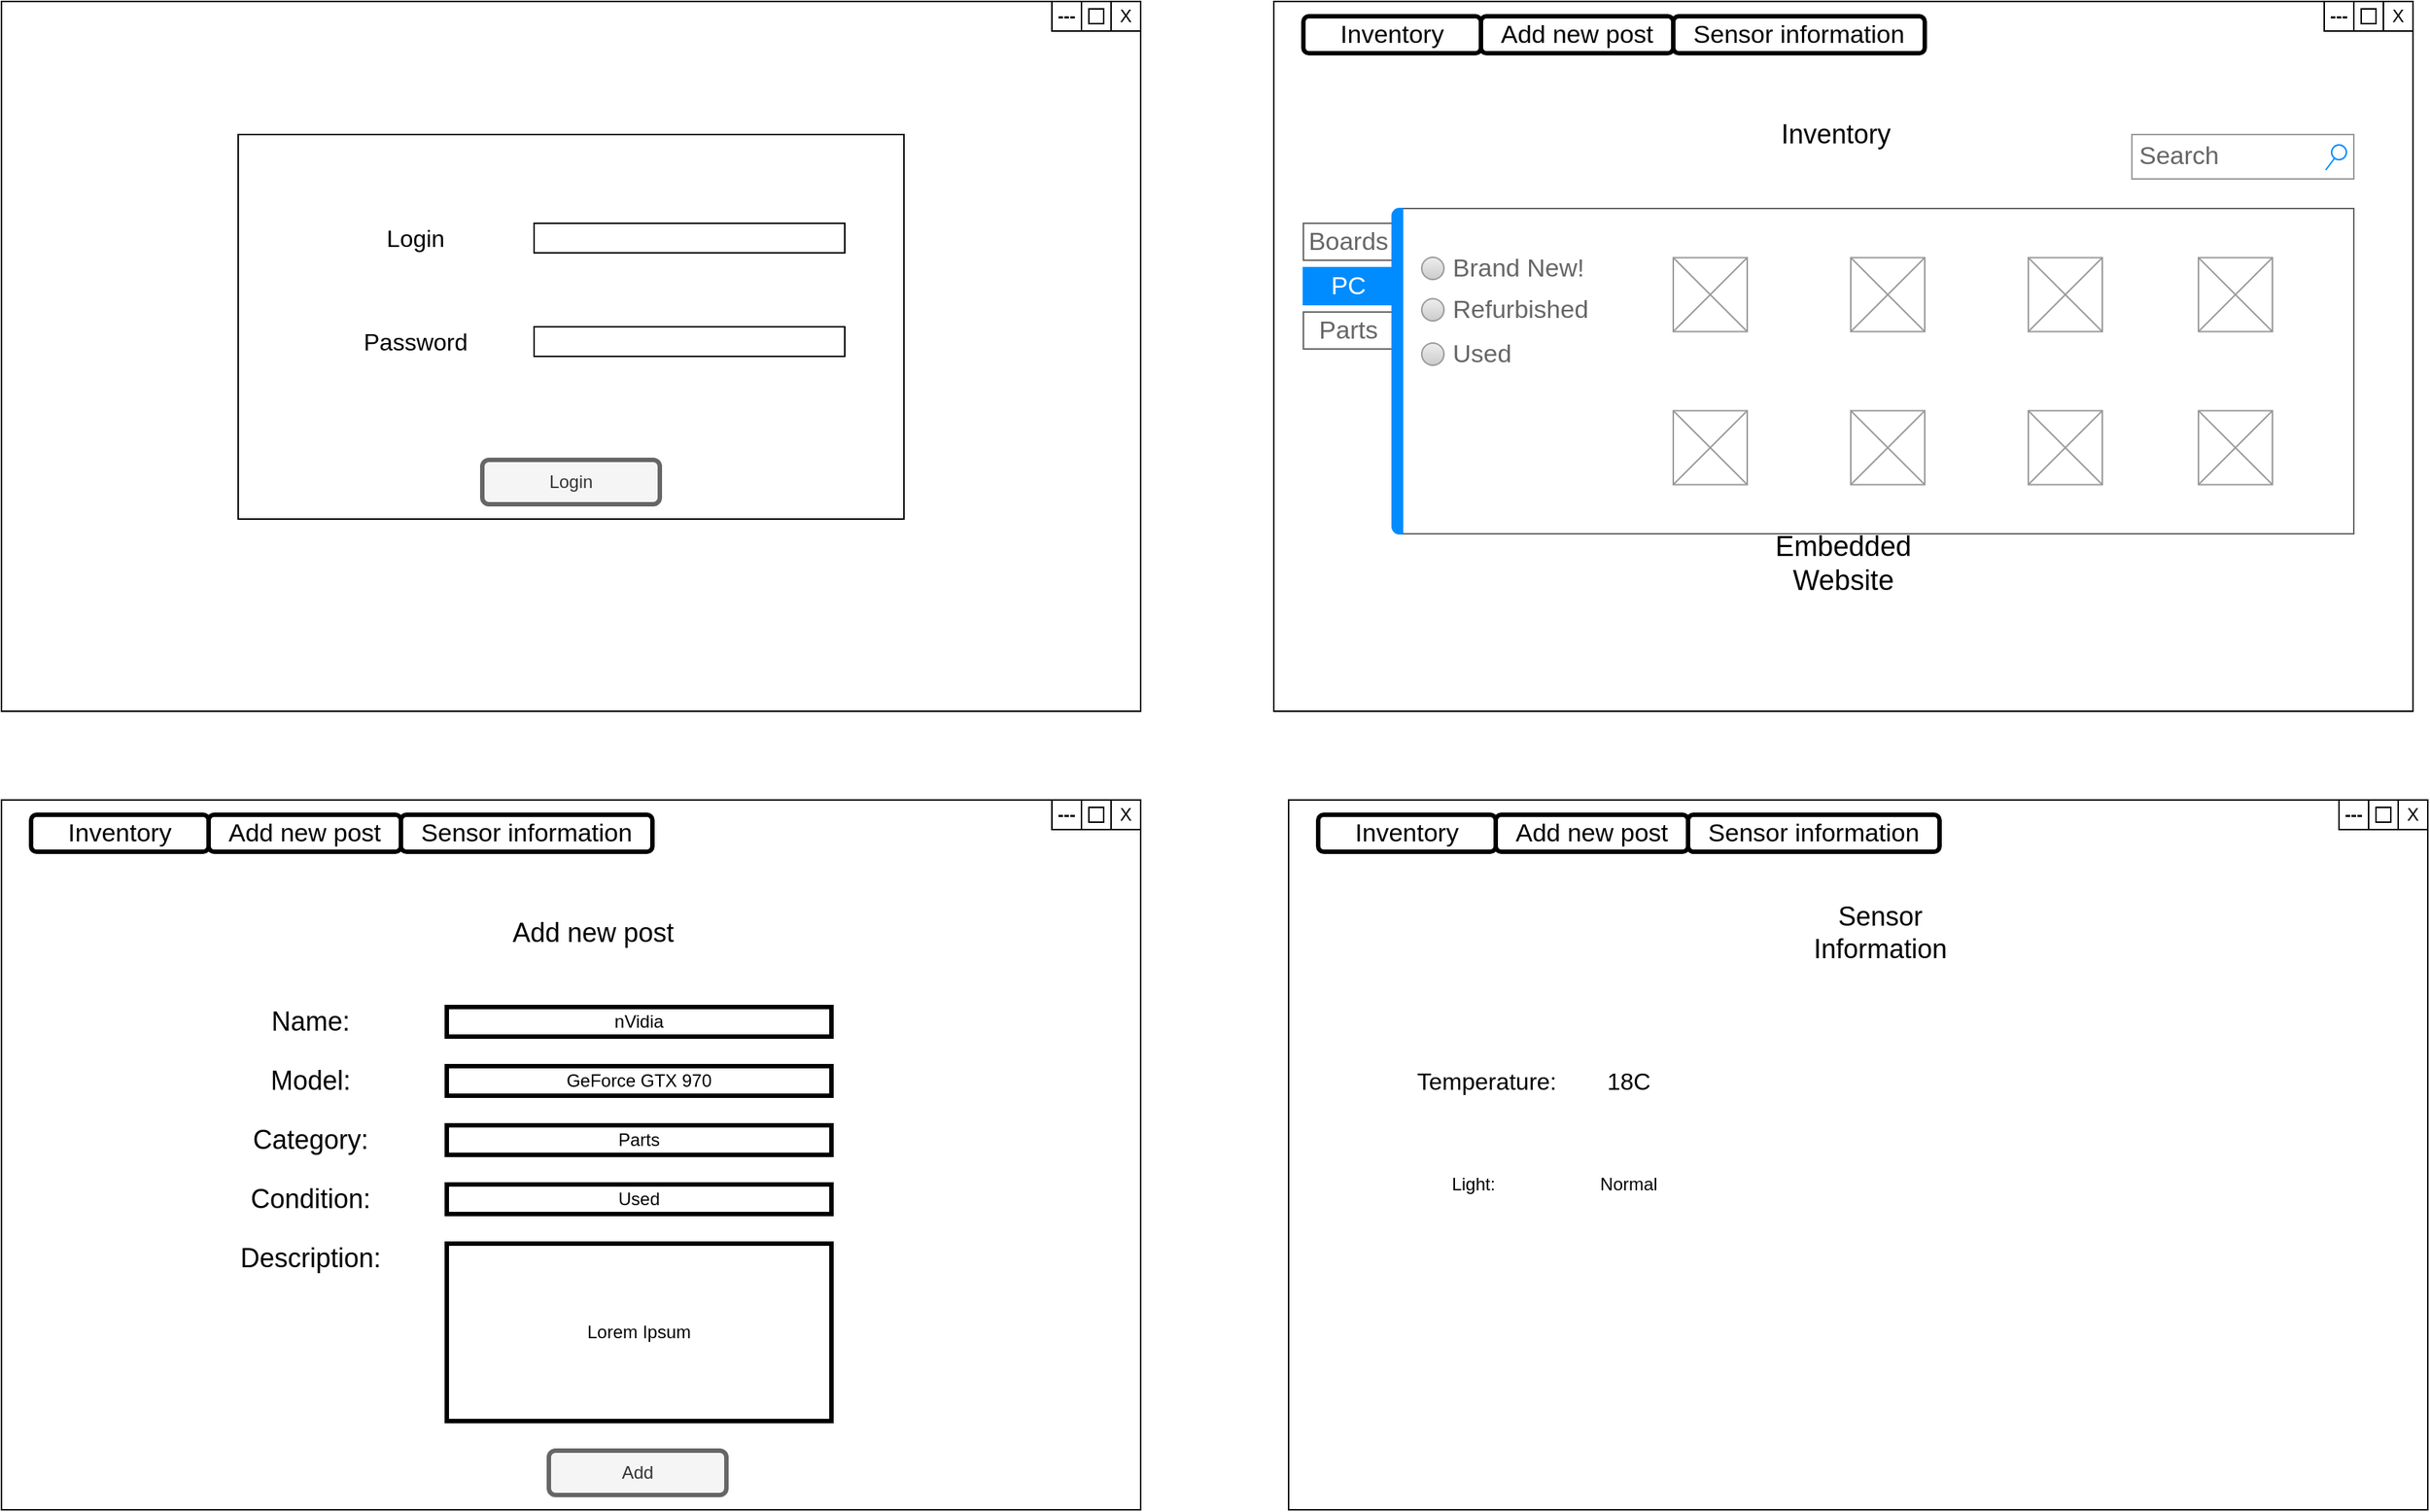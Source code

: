 <mxfile version="13.1.14" type="device"><diagram id="WeY0EhL6Fy21PxUxeS_V" name="Page-1"><mxGraphModel dx="1842" dy="849" grid="1" gridSize="10" guides="1" tooltips="1" connect="1" arrows="1" fold="1" page="1" pageScale="1" pageWidth="850" pageHeight="1100" math="0" shadow="0"><root><mxCell id="0"/><mxCell id="1" parent="0"/><mxCell id="MW_IXhuHUZxPBAkfMurj-12" value="" style="group" parent="1" vertex="1" connectable="0"><mxGeometry x="20" y="150" width="770" height="480" as="geometry"/></mxCell><mxCell id="MW_IXhuHUZxPBAkfMurj-2" value="" style="rounded=0;whiteSpace=wrap;html=1;" parent="MW_IXhuHUZxPBAkfMurj-12" vertex="1"><mxGeometry width="770" height="480" as="geometry"/></mxCell><mxCell id="MW_IXhuHUZxPBAkfMurj-10" value="" style="group" parent="MW_IXhuHUZxPBAkfMurj-12" vertex="1" connectable="0"><mxGeometry x="710" width="60" height="20" as="geometry"/></mxCell><mxCell id="MW_IXhuHUZxPBAkfMurj-3" value="X" style="rounded=0;whiteSpace=wrap;html=1;" parent="MW_IXhuHUZxPBAkfMurj-10" vertex="1"><mxGeometry x="40" width="20" height="20" as="geometry"/></mxCell><mxCell id="MW_IXhuHUZxPBAkfMurj-4" value="" style="rounded=0;whiteSpace=wrap;html=1;" parent="MW_IXhuHUZxPBAkfMurj-10" vertex="1"><mxGeometry x="20" width="20" height="20" as="geometry"/></mxCell><mxCell id="MW_IXhuHUZxPBAkfMurj-5" value="&lt;b&gt;---&lt;/b&gt;" style="rounded=0;whiteSpace=wrap;html=1;" parent="MW_IXhuHUZxPBAkfMurj-10" vertex="1"><mxGeometry width="20" height="20" as="geometry"/></mxCell><mxCell id="MW_IXhuHUZxPBAkfMurj-7" value="" style="rounded=0;whiteSpace=wrap;html=1;" parent="MW_IXhuHUZxPBAkfMurj-10" vertex="1"><mxGeometry x="25" y="5" width="10" height="10" as="geometry"/></mxCell><mxCell id="MW_IXhuHUZxPBAkfMurj-20" value="" style="rounded=0;whiteSpace=wrap;html=1;" parent="MW_IXhuHUZxPBAkfMurj-12" vertex="1"><mxGeometry x="160" y="90" width="450" height="260" as="geometry"/></mxCell><mxCell id="MW_IXhuHUZxPBAkfMurj-21" value="" style="rounded=0;whiteSpace=wrap;html=1;" parent="MW_IXhuHUZxPBAkfMurj-12" vertex="1"><mxGeometry x="360" y="150" width="210" height="20" as="geometry"/></mxCell><mxCell id="MW_IXhuHUZxPBAkfMurj-22" value="" style="rounded=0;whiteSpace=wrap;html=1;" parent="MW_IXhuHUZxPBAkfMurj-12" vertex="1"><mxGeometry x="360" y="220" width="210" height="20" as="geometry"/></mxCell><mxCell id="MW_IXhuHUZxPBAkfMurj-23" value="&lt;font style=&quot;font-size: 16px&quot;&gt;Login&lt;/font&gt;" style="text;html=1;strokeColor=none;fillColor=none;align=center;verticalAlign=middle;whiteSpace=wrap;rounded=0;" parent="MW_IXhuHUZxPBAkfMurj-12" vertex="1"><mxGeometry x="260" y="150" width="40" height="20" as="geometry"/></mxCell><mxCell id="MW_IXhuHUZxPBAkfMurj-24" value="&lt;font style=&quot;font-size: 16px&quot;&gt;Password&lt;/font&gt;" style="text;html=1;strokeColor=none;fillColor=none;align=center;verticalAlign=middle;whiteSpace=wrap;rounded=0;" parent="MW_IXhuHUZxPBAkfMurj-12" vertex="1"><mxGeometry x="260" y="220" width="40" height="20" as="geometry"/></mxCell><mxCell id="MW_IXhuHUZxPBAkfMurj-25" value="Login" style="rounded=1;whiteSpace=wrap;html=1;fillColor=#f5f5f5;strokeColor=#666666;fontColor=#333333;strokeWidth=3;" parent="MW_IXhuHUZxPBAkfMurj-12" vertex="1"><mxGeometry x="325" y="310" width="120" height="30" as="geometry"/></mxCell><mxCell id="MW_IXhuHUZxPBAkfMurj-38" value="" style="rounded=0;whiteSpace=wrap;html=1;" parent="1" vertex="1"><mxGeometry x="880" y="150" width="770" height="480" as="geometry"/></mxCell><mxCell id="MW_IXhuHUZxPBAkfMurj-39" value="" style="group" parent="1" vertex="1" connectable="0"><mxGeometry x="1590" y="150" width="60" height="20" as="geometry"/></mxCell><mxCell id="MW_IXhuHUZxPBAkfMurj-40" value="X" style="rounded=0;whiteSpace=wrap;html=1;" parent="MW_IXhuHUZxPBAkfMurj-39" vertex="1"><mxGeometry x="40" width="20" height="20" as="geometry"/></mxCell><mxCell id="MW_IXhuHUZxPBAkfMurj-41" value="" style="rounded=0;whiteSpace=wrap;html=1;" parent="MW_IXhuHUZxPBAkfMurj-39" vertex="1"><mxGeometry x="20" width="20" height="20" as="geometry"/></mxCell><mxCell id="MW_IXhuHUZxPBAkfMurj-42" value="&lt;b&gt;---&lt;/b&gt;" style="rounded=0;whiteSpace=wrap;html=1;" parent="MW_IXhuHUZxPBAkfMurj-39" vertex="1"><mxGeometry width="20" height="20" as="geometry"/></mxCell><mxCell id="MW_IXhuHUZxPBAkfMurj-43" value="" style="rounded=0;whiteSpace=wrap;html=1;" parent="MW_IXhuHUZxPBAkfMurj-39" vertex="1"><mxGeometry x="25" y="5" width="10" height="10" as="geometry"/></mxCell><mxCell id="MW_IXhuHUZxPBAkfMurj-49" value="" style="strokeWidth=1;shadow=0;dashed=0;align=center;html=1;shape=mxgraph.mockup.containers.marginRect2;rectMarginLeft=67;strokeColor=#666666;gradientColor=none;fontFamily=Helvetica;" parent="1" vertex="1"><mxGeometry x="900" y="290" width="710" height="220" as="geometry"/></mxCell><mxCell id="MW_IXhuHUZxPBAkfMurj-50" value="Boards" style="strokeColor=inherit;fillColor=inherit;gradientColor=inherit;strokeWidth=1;shadow=0;dashed=0;align=center;html=1;shape=mxgraph.mockup.containers.rrect;rSize=0;fontSize=17;fontColor=#666666;" parent="MW_IXhuHUZxPBAkfMurj-49" vertex="1"><mxGeometry width="60" height="25" relative="1" as="geometry"><mxPoint y="10" as="offset"/></mxGeometry></mxCell><mxCell id="MW_IXhuHUZxPBAkfMurj-51" value="PC" style="strokeWidth=1;shadow=0;dashed=0;align=center;html=1;shape=mxgraph.mockup.containers.rrect;rSize=0;fontSize=17;fontColor=#ffffff;strokeColor=#008cff;fillColor=#008cff;" parent="MW_IXhuHUZxPBAkfMurj-49" vertex="1"><mxGeometry width="60" height="25" relative="1" as="geometry"><mxPoint y="40" as="offset"/></mxGeometry></mxCell><mxCell id="MW_IXhuHUZxPBAkfMurj-52" value="Parts" style="strokeColor=inherit;fillColor=inherit;gradientColor=inherit;strokeWidth=1;shadow=0;dashed=0;align=center;html=1;shape=mxgraph.mockup.containers.rrect;rSize=0;fontSize=17;fontColor=#666666;" parent="MW_IXhuHUZxPBAkfMurj-49" vertex="1"><mxGeometry width="60" height="25" relative="1" as="geometry"><mxPoint y="70" as="offset"/></mxGeometry></mxCell><mxCell id="MW_IXhuHUZxPBAkfMurj-53" value="" style="strokeWidth=1;shadow=0;dashed=0;align=center;html=1;shape=mxgraph.mockup.containers.leftButton;rSize=5;strokeColor=#008cff;fillColor=#008cff;resizeHeight=1;movable=0;deletable=0;" parent="MW_IXhuHUZxPBAkfMurj-49" vertex="1"><mxGeometry width="7" height="220.0" relative="1" as="geometry"><mxPoint x="60" as="offset"/></mxGeometry></mxCell><mxCell id="MW_IXhuHUZxPBAkfMurj-54" value="" style="verticalLabelPosition=bottom;shadow=0;dashed=0;align=center;html=1;verticalAlign=top;strokeWidth=1;shape=mxgraph.mockup.graphics.simpleIcon;strokeColor=#999999;fillColor=#ffffff;fontFamily=Helvetica;" parent="MW_IXhuHUZxPBAkfMurj-49" vertex="1"><mxGeometry x="370" y="33.25" width="50" height="50" as="geometry"/></mxCell><mxCell id="MW_IXhuHUZxPBAkfMurj-55" value="" style="verticalLabelPosition=bottom;shadow=0;dashed=0;align=center;html=1;verticalAlign=top;strokeWidth=1;shape=mxgraph.mockup.graphics.simpleIcon;strokeColor=#999999;fillColor=#ffffff;fontFamily=Helvetica;" parent="MW_IXhuHUZxPBAkfMurj-49" vertex="1"><mxGeometry x="490" y="33.25" width="50" height="50" as="geometry"/></mxCell><mxCell id="MW_IXhuHUZxPBAkfMurj-56" value="" style="verticalLabelPosition=bottom;shadow=0;dashed=0;align=center;html=1;verticalAlign=top;strokeWidth=1;shape=mxgraph.mockup.graphics.simpleIcon;strokeColor=#999999;fillColor=#ffffff;fontFamily=Helvetica;" parent="MW_IXhuHUZxPBAkfMurj-49" vertex="1"><mxGeometry x="605" y="33.25" width="50" height="50" as="geometry"/></mxCell><mxCell id="MW_IXhuHUZxPBAkfMurj-57" value="" style="verticalLabelPosition=bottom;shadow=0;dashed=0;align=center;html=1;verticalAlign=top;strokeWidth=1;shape=mxgraph.mockup.graphics.simpleIcon;strokeColor=#999999;fillColor=#ffffff;fontFamily=Helvetica;" parent="MW_IXhuHUZxPBAkfMurj-49" vertex="1"><mxGeometry x="370" y="136.75" width="50" height="50" as="geometry"/></mxCell><mxCell id="MW_IXhuHUZxPBAkfMurj-58" value="" style="verticalLabelPosition=bottom;shadow=0;dashed=0;align=center;html=1;verticalAlign=top;strokeWidth=1;shape=mxgraph.mockup.graphics.simpleIcon;strokeColor=#999999;fillColor=#ffffff;fontFamily=Helvetica;" parent="MW_IXhuHUZxPBAkfMurj-49" vertex="1"><mxGeometry x="490" y="136.75" width="50" height="50" as="geometry"/></mxCell><mxCell id="MW_IXhuHUZxPBAkfMurj-59" value="" style="verticalLabelPosition=bottom;shadow=0;dashed=0;align=center;html=1;verticalAlign=top;strokeWidth=1;shape=mxgraph.mockup.graphics.simpleIcon;strokeColor=#999999;fillColor=#ffffff;fontFamily=Helvetica;" parent="MW_IXhuHUZxPBAkfMurj-49" vertex="1"><mxGeometry x="605" y="136.75" width="50" height="50" as="geometry"/></mxCell><mxCell id="MW_IXhuHUZxPBAkfMurj-60" value="" style="verticalLabelPosition=bottom;shadow=0;dashed=0;align=center;html=1;verticalAlign=top;strokeWidth=1;shape=mxgraph.mockup.graphics.simpleIcon;strokeColor=#999999;fillColor=#ffffff;fontFamily=Helvetica;" parent="MW_IXhuHUZxPBAkfMurj-49" vertex="1"><mxGeometry x="250" y="33.25" width="50" height="50" as="geometry"/></mxCell><mxCell id="MW_IXhuHUZxPBAkfMurj-61" value="" style="verticalLabelPosition=bottom;shadow=0;dashed=0;align=center;html=1;verticalAlign=top;strokeWidth=1;shape=mxgraph.mockup.graphics.simpleIcon;strokeColor=#999999;fillColor=#ffffff;fontFamily=Helvetica;" parent="MW_IXhuHUZxPBAkfMurj-49" vertex="1"><mxGeometry x="250" y="136.75" width="50" height="50" as="geometry"/></mxCell><mxCell id="MW_IXhuHUZxPBAkfMurj-62" value="Brand New!" style="shape=ellipse;fillColor=#eeeeee;strokeColor=#999999;gradientColor=#cccccc;html=1;align=left;spacingLeft=4;fontSize=17;fontColor=#666666;labelPosition=right;shadow=0;" parent="MW_IXhuHUZxPBAkfMurj-49" vertex="1"><mxGeometry x="80" y="33" width="15" height="15" as="geometry"/></mxCell><mxCell id="MW_IXhuHUZxPBAkfMurj-63" value="Refurbished" style="shape=ellipse;fillColor=#eeeeee;strokeColor=#999999;gradientColor=#cccccc;html=1;align=left;spacingLeft=4;fontSize=17;fontColor=#666666;labelPosition=right;shadow=0;" parent="MW_IXhuHUZxPBAkfMurj-49" vertex="1"><mxGeometry x="80" y="61" width="15" height="15" as="geometry"/></mxCell><mxCell id="MW_IXhuHUZxPBAkfMurj-64" value="Used" style="shape=ellipse;fillColor=#eeeeee;strokeColor=#999999;gradientColor=#cccccc;html=1;align=left;spacingLeft=4;fontSize=17;fontColor=#666666;labelPosition=right;shadow=0;" parent="MW_IXhuHUZxPBAkfMurj-49" vertex="1"><mxGeometry x="80" y="91" width="15" height="15" as="geometry"/></mxCell><mxCell id="MW_IXhuHUZxPBAkfMurj-65" value="Search" style="strokeWidth=1;shadow=0;dashed=0;align=center;html=1;shape=mxgraph.mockup.forms.searchBox;strokeColor=#999999;mainText=;strokeColor2=#008cff;fontColor=#666666;fontSize=17;align=left;spacingLeft=3;" parent="1" vertex="1"><mxGeometry x="1460" y="240" width="150" height="30" as="geometry"/></mxCell><mxCell id="MW_IXhuHUZxPBAkfMurj-66" value="&lt;font style=&quot;font-size: 19px&quot;&gt;Embedded Website&lt;/font&gt;" style="text;html=1;strokeColor=none;fillColor=none;align=center;verticalAlign=middle;whiteSpace=wrap;rounded=0;" parent="1" vertex="1"><mxGeometry x="1245" y="520" width="40" height="20" as="geometry"/></mxCell><mxCell id="MW_IXhuHUZxPBAkfMurj-85" value="&lt;font style=&quot;font-size: 17px&quot;&gt;Inventory&lt;/font&gt;" style="rounded=1;whiteSpace=wrap;html=1;strokeWidth=3;" parent="1" vertex="1"><mxGeometry x="900" y="160" width="120" height="25" as="geometry"/></mxCell><mxCell id="MW_IXhuHUZxPBAkfMurj-87" value="&lt;font style=&quot;font-size: 17px&quot;&gt;Add new post&lt;/font&gt;" style="rounded=1;whiteSpace=wrap;html=1;strokeWidth=3;" parent="1" vertex="1"><mxGeometry x="1020" y="160" width="130" height="25" as="geometry"/></mxCell><mxCell id="MW_IXhuHUZxPBAkfMurj-88" value="&lt;font style=&quot;font-size: 17px&quot;&gt;Sensor information&lt;/font&gt;" style="rounded=1;whiteSpace=wrap;html=1;strokeWidth=3;" parent="1" vertex="1"><mxGeometry x="1150" y="160" width="170" height="25" as="geometry"/></mxCell><mxCell id="MW_IXhuHUZxPBAkfMurj-89" value="&lt;font style=&quot;font-size: 18px&quot;&gt;Inventory&lt;/font&gt;" style="text;html=1;strokeColor=none;fillColor=none;align=center;verticalAlign=middle;whiteSpace=wrap;rounded=0;" parent="1" vertex="1"><mxGeometry x="1240" y="230" width="40" height="20" as="geometry"/></mxCell><mxCell id="MW_IXhuHUZxPBAkfMurj-90" value="" style="rounded=0;whiteSpace=wrap;html=1;" parent="1" vertex="1"><mxGeometry x="20" y="690" width="770" height="480" as="geometry"/></mxCell><mxCell id="MW_IXhuHUZxPBAkfMurj-91" value="" style="group" parent="1" vertex="1" connectable="0"><mxGeometry x="730" y="690" width="60" height="20" as="geometry"/></mxCell><mxCell id="MW_IXhuHUZxPBAkfMurj-92" value="X" style="rounded=0;whiteSpace=wrap;html=1;" parent="MW_IXhuHUZxPBAkfMurj-91" vertex="1"><mxGeometry x="40" width="20" height="20" as="geometry"/></mxCell><mxCell id="MW_IXhuHUZxPBAkfMurj-93" value="" style="rounded=0;whiteSpace=wrap;html=1;" parent="MW_IXhuHUZxPBAkfMurj-91" vertex="1"><mxGeometry x="20" width="20" height="20" as="geometry"/></mxCell><mxCell id="MW_IXhuHUZxPBAkfMurj-94" value="&lt;b&gt;---&lt;/b&gt;" style="rounded=0;whiteSpace=wrap;html=1;" parent="MW_IXhuHUZxPBAkfMurj-91" vertex="1"><mxGeometry width="20" height="20" as="geometry"/></mxCell><mxCell id="MW_IXhuHUZxPBAkfMurj-95" value="" style="rounded=0;whiteSpace=wrap;html=1;" parent="MW_IXhuHUZxPBAkfMurj-91" vertex="1"><mxGeometry x="25" y="5" width="10" height="10" as="geometry"/></mxCell><mxCell id="MW_IXhuHUZxPBAkfMurj-114" value="&lt;font style=&quot;font-size: 17px&quot;&gt;Inventory&lt;/font&gt;" style="rounded=1;whiteSpace=wrap;html=1;strokeWidth=3;" parent="1" vertex="1"><mxGeometry x="40" y="700" width="120" height="25" as="geometry"/></mxCell><mxCell id="MW_IXhuHUZxPBAkfMurj-115" value="&lt;font style=&quot;font-size: 17px&quot;&gt;Add new post&lt;/font&gt;" style="rounded=1;whiteSpace=wrap;html=1;strokeWidth=3;" parent="1" vertex="1"><mxGeometry x="160" y="700" width="130" height="25" as="geometry"/></mxCell><mxCell id="MW_IXhuHUZxPBAkfMurj-116" value="&lt;font style=&quot;font-size: 17px&quot;&gt;Sensor information&lt;/font&gt;" style="rounded=1;whiteSpace=wrap;html=1;strokeWidth=3;" parent="1" vertex="1"><mxGeometry x="290" y="700" width="170" height="25" as="geometry"/></mxCell><mxCell id="MW_IXhuHUZxPBAkfMurj-117" value="&lt;font style=&quot;font-size: 18px&quot;&gt;Add new post&lt;/font&gt;" style="text;html=1;strokeColor=none;fillColor=none;align=center;verticalAlign=middle;whiteSpace=wrap;rounded=0;" parent="1" vertex="1"><mxGeometry x="350" y="770" width="140" height="20" as="geometry"/></mxCell><mxCell id="MW_IXhuHUZxPBAkfMurj-118" value="&lt;font style=&quot;font-size: 18px&quot;&gt;Name:&lt;/font&gt;" style="text;html=1;strokeColor=none;fillColor=none;align=center;verticalAlign=middle;whiteSpace=wrap;rounded=0;" parent="1" vertex="1"><mxGeometry x="209" y="830" width="40" height="20" as="geometry"/></mxCell><mxCell id="MW_IXhuHUZxPBAkfMurj-119" value="&lt;font style=&quot;font-size: 18px&quot;&gt;Model:&lt;/font&gt;" style="text;html=1;strokeColor=none;fillColor=none;align=center;verticalAlign=middle;whiteSpace=wrap;rounded=0;" parent="1" vertex="1"><mxGeometry x="209" y="870" width="40" height="20" as="geometry"/></mxCell><mxCell id="MW_IXhuHUZxPBAkfMurj-120" value="&lt;font style=&quot;font-size: 18px&quot;&gt;Category:&lt;/font&gt;" style="text;html=1;strokeColor=none;fillColor=none;align=center;verticalAlign=middle;whiteSpace=wrap;rounded=0;" parent="1" vertex="1"><mxGeometry x="209" y="910" width="40" height="20" as="geometry"/></mxCell><mxCell id="MW_IXhuHUZxPBAkfMurj-121" value="&lt;font style=&quot;font-size: 18px&quot;&gt;Description:&lt;/font&gt;" style="text;html=1;strokeColor=none;fillColor=none;align=center;verticalAlign=middle;whiteSpace=wrap;rounded=0;" parent="1" vertex="1"><mxGeometry x="209" y="990" width="40" height="20" as="geometry"/></mxCell><mxCell id="MW_IXhuHUZxPBAkfMurj-122" value="nVidia" style="rounded=0;whiteSpace=wrap;html=1;strokeWidth=3;" parent="1" vertex="1"><mxGeometry x="321" y="830" width="260" height="20" as="geometry"/></mxCell><mxCell id="MW_IXhuHUZxPBAkfMurj-123" value="&lt;font style=&quot;font-size: 18px&quot;&gt;Condition:&lt;/font&gt;" style="text;html=1;strokeColor=none;fillColor=none;align=center;verticalAlign=middle;whiteSpace=wrap;rounded=0;" parent="1" vertex="1"><mxGeometry x="209" y="950" width="40" height="20" as="geometry"/></mxCell><mxCell id="MW_IXhuHUZxPBAkfMurj-124" value="GeForce GTX 970" style="rounded=0;whiteSpace=wrap;html=1;strokeWidth=3;" parent="1" vertex="1"><mxGeometry x="321" y="870" width="260" height="20" as="geometry"/></mxCell><mxCell id="MW_IXhuHUZxPBAkfMurj-125" value="Parts" style="rounded=0;whiteSpace=wrap;html=1;strokeWidth=3;" parent="1" vertex="1"><mxGeometry x="321" y="910" width="260" height="20" as="geometry"/></mxCell><mxCell id="MW_IXhuHUZxPBAkfMurj-126" value="Used" style="rounded=0;whiteSpace=wrap;html=1;strokeWidth=3;" parent="1" vertex="1"><mxGeometry x="321" y="950" width="260" height="20" as="geometry"/></mxCell><mxCell id="MW_IXhuHUZxPBAkfMurj-127" value="Lorem Ipsum" style="rounded=0;whiteSpace=wrap;html=1;strokeWidth=3;" parent="1" vertex="1"><mxGeometry x="321" y="990" width="260" height="120" as="geometry"/></mxCell><mxCell id="MW_IXhuHUZxPBAkfMurj-128" value="Add" style="rounded=1;whiteSpace=wrap;html=1;fillColor=#f5f5f5;strokeColor=#666666;fontColor=#333333;strokeWidth=3;" parent="1" vertex="1"><mxGeometry x="390" y="1130" width="120" height="30" as="geometry"/></mxCell><mxCell id="MW_IXhuHUZxPBAkfMurj-154" value="" style="group" parent="1" vertex="1" connectable="0"><mxGeometry x="890" y="690" width="770" height="480" as="geometry"/></mxCell><mxCell id="MW_IXhuHUZxPBAkfMurj-129" value="" style="rounded=0;whiteSpace=wrap;html=1;" parent="MW_IXhuHUZxPBAkfMurj-154" vertex="1"><mxGeometry width="770" height="480" as="geometry"/></mxCell><mxCell id="MW_IXhuHUZxPBAkfMurj-130" value="" style="group" parent="MW_IXhuHUZxPBAkfMurj-154" vertex="1" connectable="0"><mxGeometry x="710" width="60" height="20" as="geometry"/></mxCell><mxCell id="MW_IXhuHUZxPBAkfMurj-131" value="X" style="rounded=0;whiteSpace=wrap;html=1;" parent="MW_IXhuHUZxPBAkfMurj-130" vertex="1"><mxGeometry x="40" width="20" height="20" as="geometry"/></mxCell><mxCell id="MW_IXhuHUZxPBAkfMurj-132" value="" style="rounded=0;whiteSpace=wrap;html=1;" parent="MW_IXhuHUZxPBAkfMurj-130" vertex="1"><mxGeometry x="20" width="20" height="20" as="geometry"/></mxCell><mxCell id="MW_IXhuHUZxPBAkfMurj-133" value="&lt;b&gt;---&lt;/b&gt;" style="rounded=0;whiteSpace=wrap;html=1;" parent="MW_IXhuHUZxPBAkfMurj-130" vertex="1"><mxGeometry width="20" height="20" as="geometry"/></mxCell><mxCell id="MW_IXhuHUZxPBAkfMurj-134" value="" style="rounded=0;whiteSpace=wrap;html=1;" parent="MW_IXhuHUZxPBAkfMurj-130" vertex="1"><mxGeometry x="25" y="5" width="10" height="10" as="geometry"/></mxCell><mxCell id="MW_IXhuHUZxPBAkfMurj-135" value="&lt;font style=&quot;font-size: 17px&quot;&gt;Inventory&lt;/font&gt;" style="rounded=1;whiteSpace=wrap;html=1;strokeWidth=3;" parent="MW_IXhuHUZxPBAkfMurj-154" vertex="1"><mxGeometry x="20" y="10" width="120" height="25" as="geometry"/></mxCell><mxCell id="MW_IXhuHUZxPBAkfMurj-136" value="&lt;font style=&quot;font-size: 17px&quot;&gt;Add new post&lt;/font&gt;" style="rounded=1;whiteSpace=wrap;html=1;strokeWidth=3;" parent="MW_IXhuHUZxPBAkfMurj-154" vertex="1"><mxGeometry x="140" y="10" width="130" height="25" as="geometry"/></mxCell><mxCell id="MW_IXhuHUZxPBAkfMurj-137" value="&lt;font style=&quot;font-size: 17px&quot;&gt;Sensor information&lt;/font&gt;" style="rounded=1;whiteSpace=wrap;html=1;strokeWidth=3;" parent="MW_IXhuHUZxPBAkfMurj-154" vertex="1"><mxGeometry x="270" y="10" width="170" height="25" as="geometry"/></mxCell><mxCell id="MW_IXhuHUZxPBAkfMurj-138" value="&lt;font style=&quot;font-size: 18px&quot;&gt;Sensor Information&lt;/font&gt;" style="text;html=1;strokeColor=none;fillColor=none;align=center;verticalAlign=middle;whiteSpace=wrap;rounded=0;" parent="MW_IXhuHUZxPBAkfMurj-154" vertex="1"><mxGeometry x="330" y="80" width="140" height="20" as="geometry"/></mxCell><mxCell id="MW_IXhuHUZxPBAkfMurj-150" value="&lt;font style=&quot;font-size: 16px&quot;&gt;Temperature:&lt;/font&gt;" style="text;html=1;strokeColor=none;fillColor=none;align=center;verticalAlign=middle;whiteSpace=wrap;rounded=0;" parent="MW_IXhuHUZxPBAkfMurj-154" vertex="1"><mxGeometry x="78" y="180" width="112" height="20" as="geometry"/></mxCell><mxCell id="MW_IXhuHUZxPBAkfMurj-151" value="&lt;font style=&quot;font-size: 16px&quot;&gt;18C&lt;/font&gt;" style="text;html=1;strokeColor=none;fillColor=none;align=center;verticalAlign=middle;whiteSpace=wrap;rounded=0;" parent="MW_IXhuHUZxPBAkfMurj-154" vertex="1"><mxGeometry x="210" y="180" width="40" height="20" as="geometry"/></mxCell><mxCell id="MW_IXhuHUZxPBAkfMurj-152" value="Light:" style="text;html=1;strokeColor=none;fillColor=none;align=center;verticalAlign=middle;whiteSpace=wrap;rounded=0;" parent="MW_IXhuHUZxPBAkfMurj-154" vertex="1"><mxGeometry x="105" y="250" width="40" height="20" as="geometry"/></mxCell><mxCell id="MW_IXhuHUZxPBAkfMurj-153" value="Normal" style="text;html=1;strokeColor=none;fillColor=none;align=center;verticalAlign=middle;whiteSpace=wrap;rounded=0;" parent="MW_IXhuHUZxPBAkfMurj-154" vertex="1"><mxGeometry x="210" y="250" width="40" height="20" as="geometry"/></mxCell></root></mxGraphModel></diagram></mxfile>